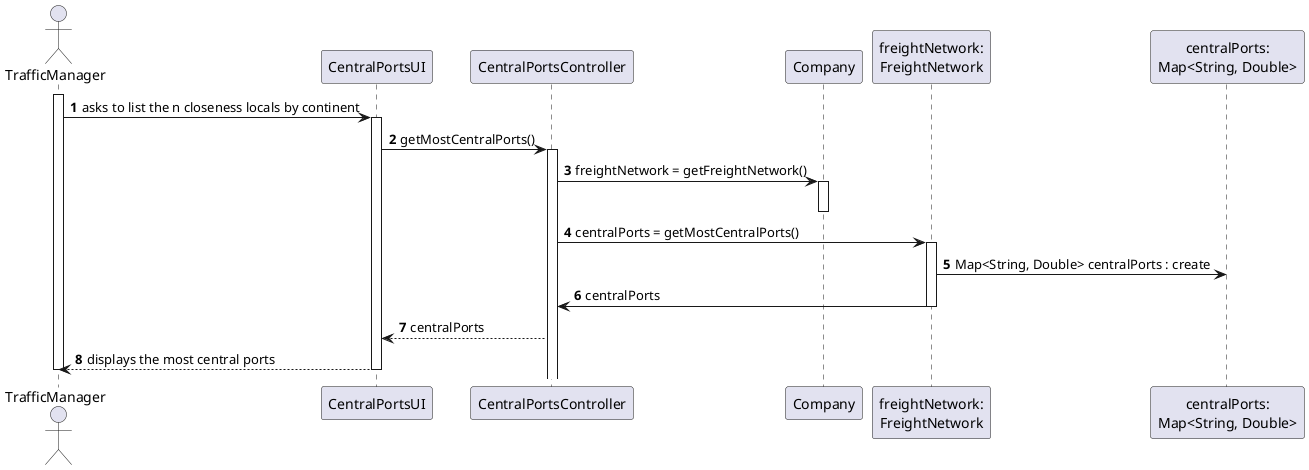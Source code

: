 @startuml

autonumber
actor TrafficManager as C
participant "CentralPortsUI" as UI
participant "CentralPortsController" as CTRL
participant "Company" as COMPANY
participant "freightNetwork:\nFreightNetwork" as NET
participant "centralPorts:\nMap<String, Double>" as MAP

activate C
C -> UI : asks to list the n closeness locals by continent
activate UI
UI -> CTRL : getMostCentralPorts()
activate CTRL
CTRL -> COMPANY : freightNetwork = getFreightNetwork()
activate COMPANY
deactivate COMPANY
CTRL -> NET : centralPorts = getMostCentralPorts()
activate NET
NET -> MAP : Map<String, Double> centralPorts : create
NET -> CTRL : centralPorts
deactivate NET
CTRL --> UI : centralPorts

UI --> C : displays the most central ports
deactivate UI

deactivate C


@enduml